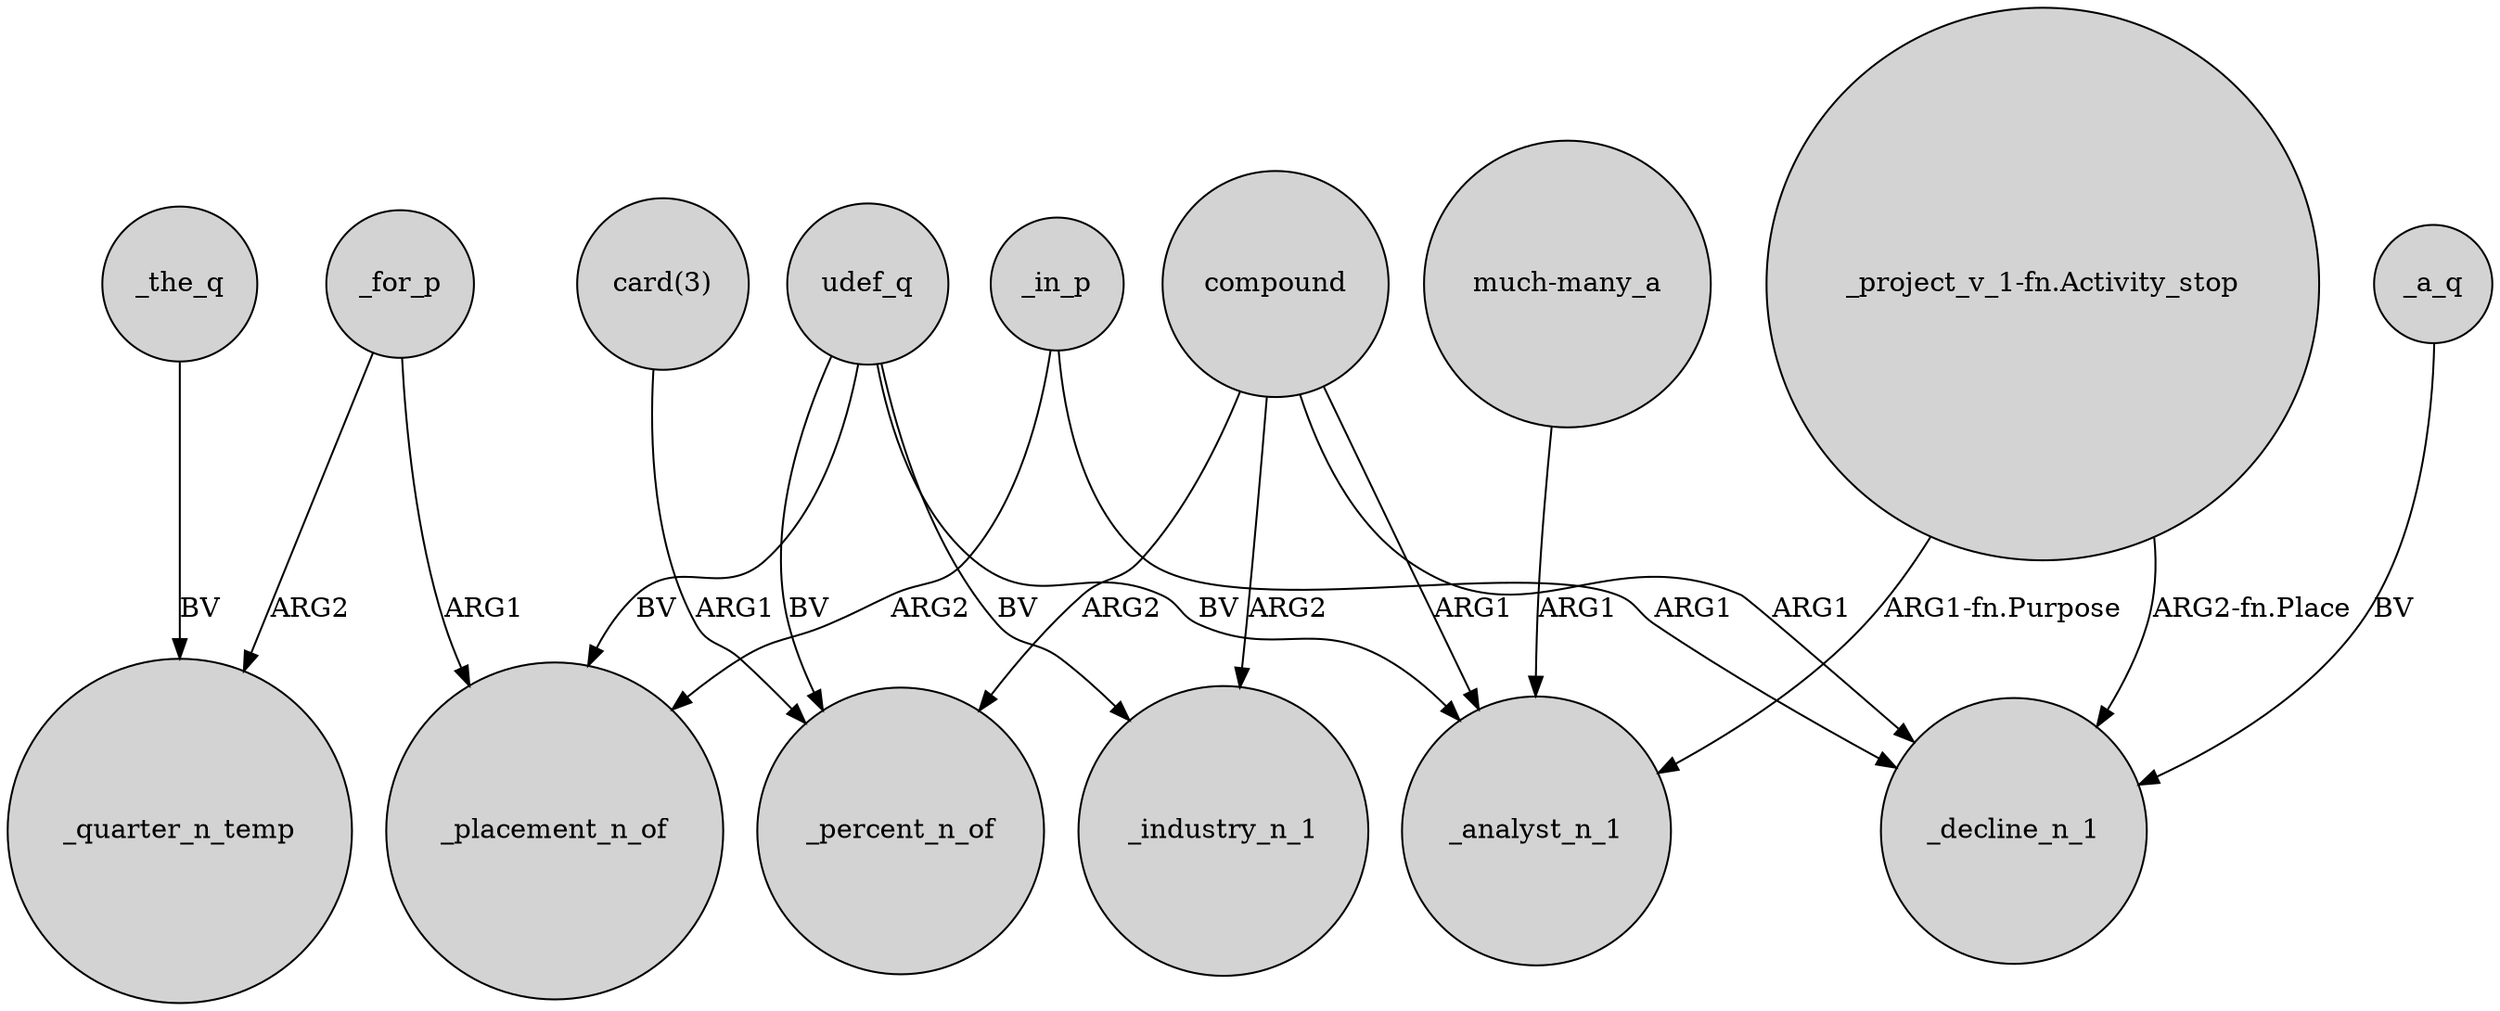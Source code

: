 digraph {
	node [shape=circle style=filled]
	_for_p -> _quarter_n_temp [label=ARG2]
	udef_q -> _percent_n_of [label=BV]
	compound -> _analyst_n_1 [label=ARG1]
	"much-many_a" -> _analyst_n_1 [label=ARG1]
	compound -> _percent_n_of [label=ARG2]
	compound -> _industry_n_1 [label=ARG2]
	_a_q -> _decline_n_1 [label=BV]
	_in_p -> _placement_n_of [label=ARG2]
	_in_p -> _decline_n_1 [label=ARG1]
	udef_q -> _analyst_n_1 [label=BV]
	compound -> _decline_n_1 [label=ARG1]
	udef_q -> _placement_n_of [label=BV]
	_for_p -> _placement_n_of [label=ARG1]
	"_project_v_1-fn.Activity_stop" -> _decline_n_1 [label="ARG2-fn.Place"]
	"_project_v_1-fn.Activity_stop" -> _analyst_n_1 [label="ARG1-fn.Purpose"]
	_the_q -> _quarter_n_temp [label=BV]
	udef_q -> _industry_n_1 [label=BV]
	"card(3)" -> _percent_n_of [label=ARG1]
}
